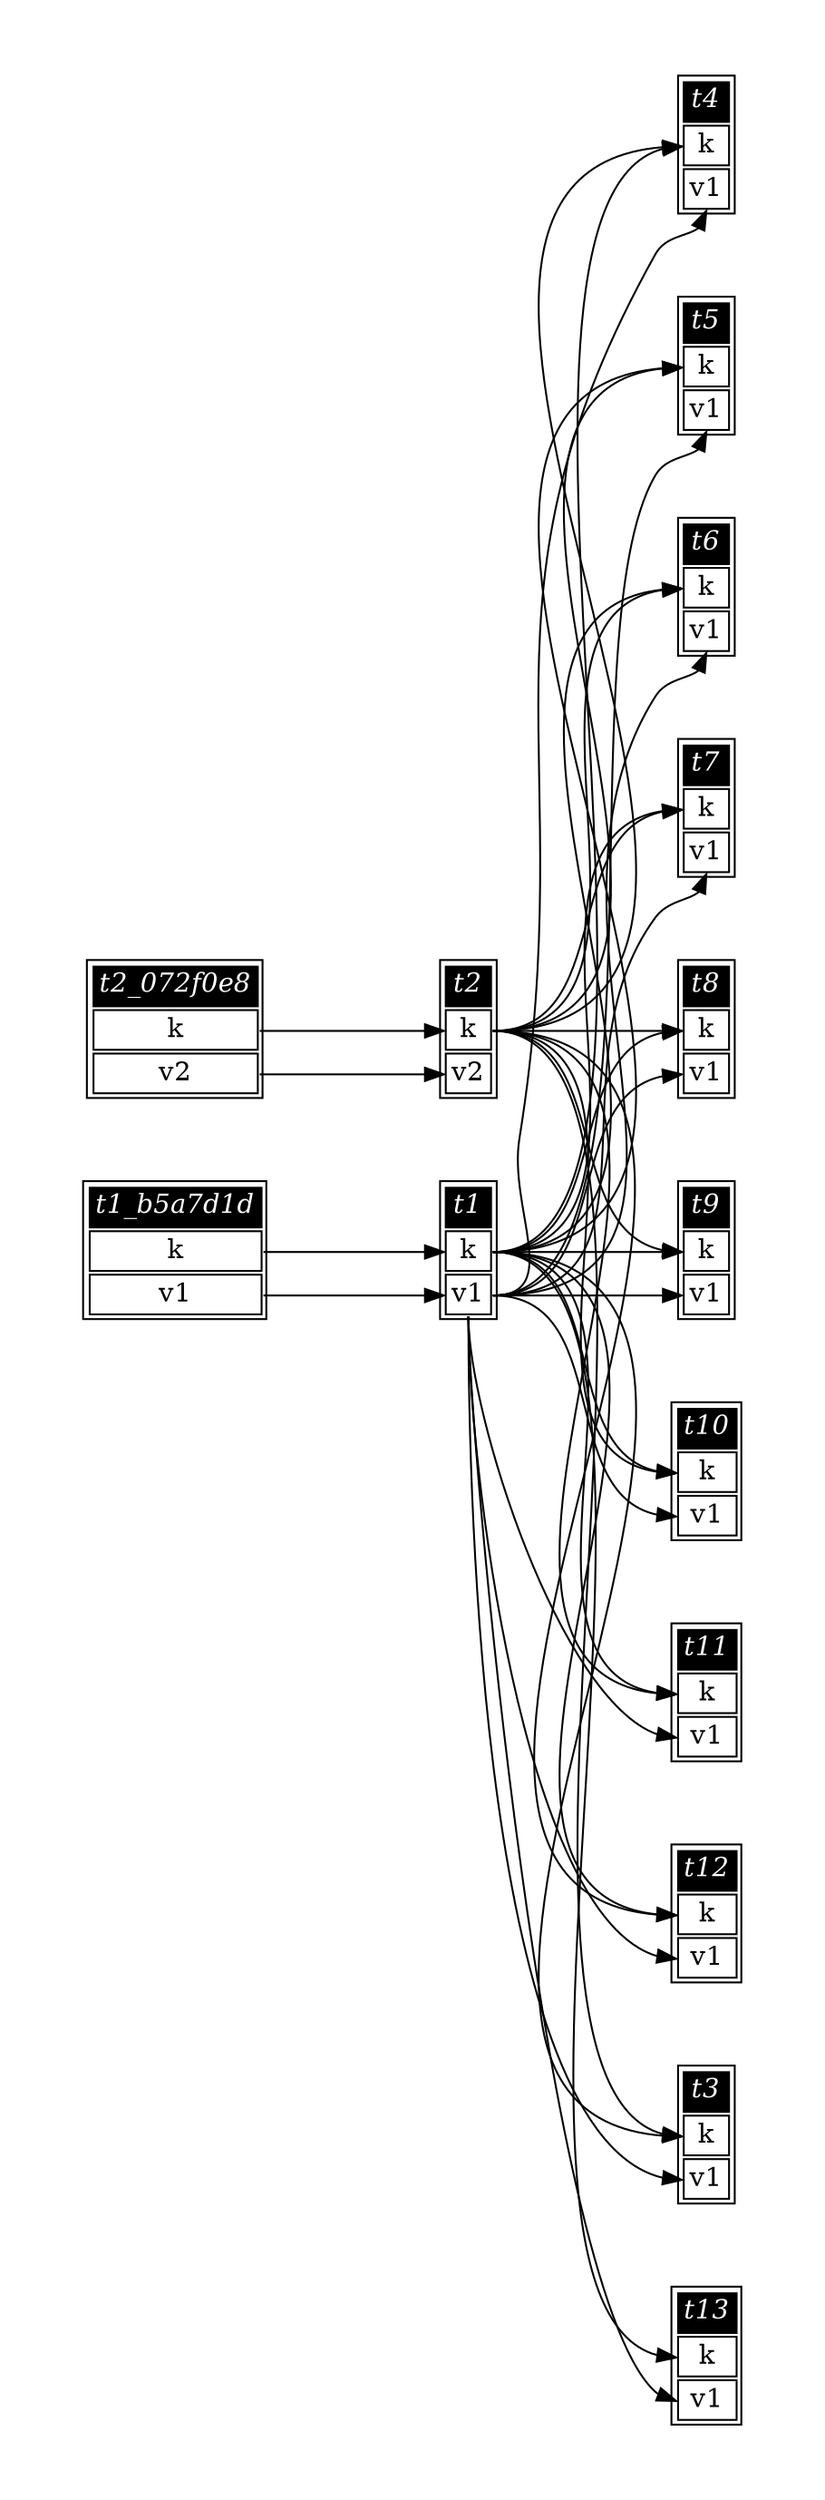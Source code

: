 // Automatically generated by SQLFlowTestSuite


digraph {
  graph [pad="0.5" nodesep="0.5" ranksep="1" fontname="Helvetica" rankdir=LR];
  node [shape=plaintext]

  
"t1" [color="black" label=<
<table>
  <tr><td bgcolor="black" port="nodeName"><i><font color="white">t1</font></i></td></tr>
  <tr><td port="0">k</td></tr>
<tr><td port="1">v1</td></tr>
</table>>];
     

"t10" [color="black" label=<
<table>
  <tr><td bgcolor="black" port="nodeName"><i><font color="white">t10</font></i></td></tr>
  <tr><td port="0">k</td></tr>
<tr><td port="1">v1</td></tr>
</table>>];
     

"t11" [color="black" label=<
<table>
  <tr><td bgcolor="black" port="nodeName"><i><font color="white">t11</font></i></td></tr>
  <tr><td port="0">k</td></tr>
<tr><td port="1">v1</td></tr>
</table>>];
     

"t12" [color="black" label=<
<table>
  <tr><td bgcolor="black" port="nodeName"><i><font color="white">t12</font></i></td></tr>
  <tr><td port="0">k</td></tr>
<tr><td port="1">v1</td></tr>
</table>>];
     

"t13" [color="black" label=<
<table>
  <tr><td bgcolor="black" port="nodeName"><i><font color="white">t13</font></i></td></tr>
  <tr><td port="0">k</td></tr>
<tr><td port="1">v1</td></tr>
</table>>];
     

"t1_b5a7d1d" [color="black" label=<
<table>
  <tr><td bgcolor="black" port="nodeName"><i><font color="white">t1_b5a7d1d</font></i></td></tr>
  <tr><td port="0">k</td></tr>
<tr><td port="1">v1</td></tr>
</table>>];
     

"t2" [color="black" label=<
<table>
  <tr><td bgcolor="black" port="nodeName"><i><font color="white">t2</font></i></td></tr>
  <tr><td port="0">k</td></tr>
<tr><td port="1">v2</td></tr>
</table>>];
     

"t2_072f0e8" [color="black" label=<
<table>
  <tr><td bgcolor="black" port="nodeName"><i><font color="white">t2_072f0e8</font></i></td></tr>
  <tr><td port="0">k</td></tr>
<tr><td port="1">v2</td></tr>
</table>>];
     

"t3" [color="black" label=<
<table>
  <tr><td bgcolor="black" port="nodeName"><i><font color="white">t3</font></i></td></tr>
  <tr><td port="0">k</td></tr>
<tr><td port="1">v1</td></tr>
</table>>];
     

"t4" [color="black" label=<
<table>
  <tr><td bgcolor="black" port="nodeName"><i><font color="white">t4</font></i></td></tr>
  <tr><td port="0">k</td></tr>
<tr><td port="1">v1</td></tr>
</table>>];
     

"t5" [color="black" label=<
<table>
  <tr><td bgcolor="black" port="nodeName"><i><font color="white">t5</font></i></td></tr>
  <tr><td port="0">k</td></tr>
<tr><td port="1">v1</td></tr>
</table>>];
     

"t6" [color="black" label=<
<table>
  <tr><td bgcolor="black" port="nodeName"><i><font color="white">t6</font></i></td></tr>
  <tr><td port="0">k</td></tr>
<tr><td port="1">v1</td></tr>
</table>>];
     

"t7" [color="black" label=<
<table>
  <tr><td bgcolor="black" port="nodeName"><i><font color="white">t7</font></i></td></tr>
  <tr><td port="0">k</td></tr>
<tr><td port="1">v1</td></tr>
</table>>];
     

"t8" [color="black" label=<
<table>
  <tr><td bgcolor="black" port="nodeName"><i><font color="white">t8</font></i></td></tr>
  <tr><td port="0">k</td></tr>
<tr><td port="1">v1</td></tr>
</table>>];
     

"t9" [color="black" label=<
<table>
  <tr><td bgcolor="black" port="nodeName"><i><font color="white">t9</font></i></td></tr>
  <tr><td port="0">k</td></tr>
<tr><td port="1">v1</td></tr>
</table>>];
     
  "t1":0 -> "t10":0;
"t1":0 -> "t11":0;
"t1":0 -> "t12":0;
"t1":0 -> "t13":0;
"t1":0 -> "t3":0;
"t1":0 -> "t4":0;
"t1":0 -> "t5":0;
"t1":0 -> "t6":0;
"t1":0 -> "t7":0;
"t1":0 -> "t8":0;
"t1":0 -> "t9":0;
"t1":1 -> "t10":1;
"t1":1 -> "t11":1;
"t1":1 -> "t12":1;
"t1":1 -> "t13":1;
"t1":1 -> "t3":1;
"t1":1 -> "t4":1;
"t1":1 -> "t5":1;
"t1":1 -> "t6":1;
"t1":1 -> "t7":1;
"t1":1 -> "t8":1;
"t1":1 -> "t9":1;
"t1_b5a7d1d":0 -> "t1":0;
"t1_b5a7d1d":1 -> "t1":1;
"t2":0 -> "t10":0;
"t2":0 -> "t11":0;
"t2":0 -> "t12":0;
"t2":0 -> "t3":0;
"t2":0 -> "t4":0;
"t2":0 -> "t5":0;
"t2":0 -> "t6":0;
"t2":0 -> "t7":0;
"t2":0 -> "t8":0;
"t2":0 -> "t9":0;
"t2_072f0e8":0 -> "t2":0;
"t2_072f0e8":1 -> "t2":1;
}
       